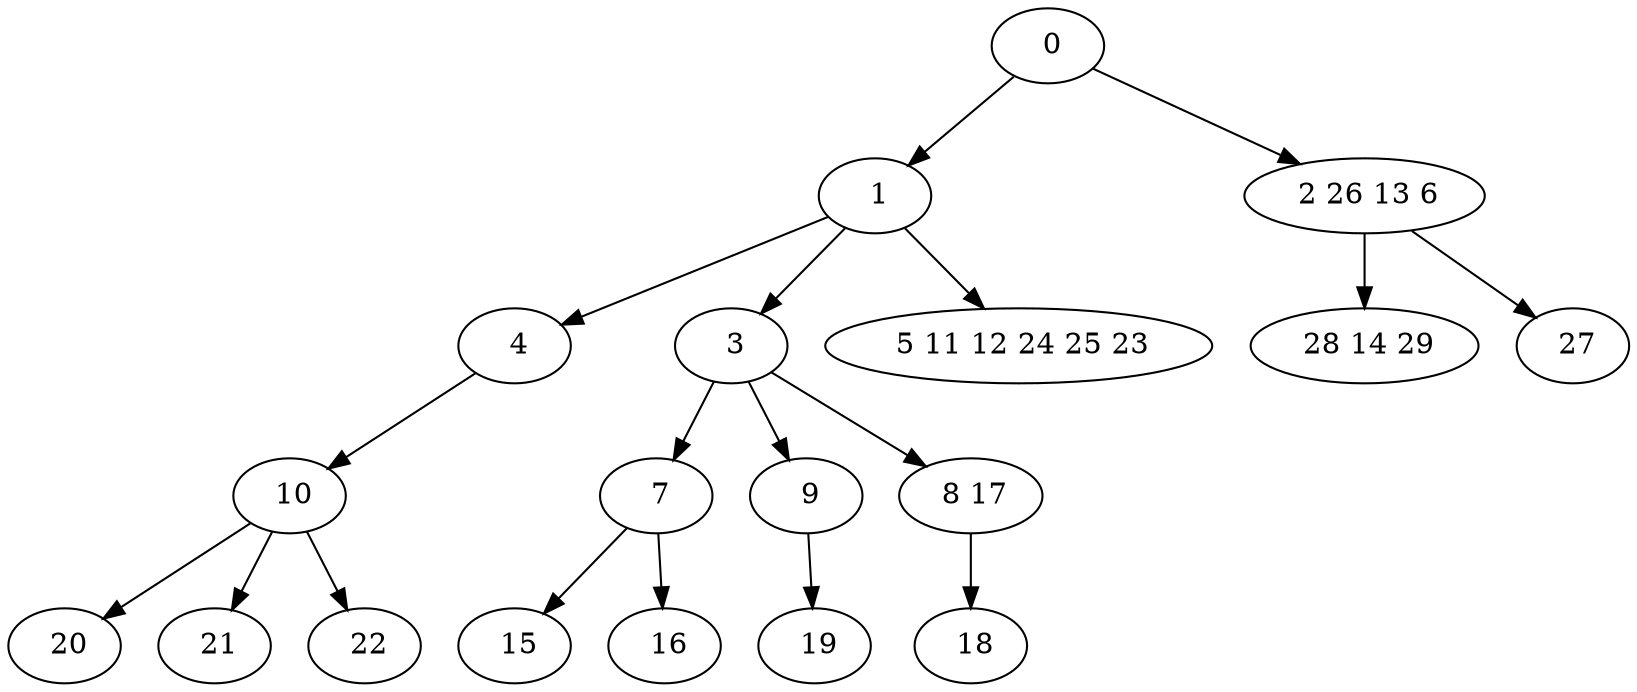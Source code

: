 digraph mytree {
" 0" -> " 1";
" 0" -> " 2 26 13 6";
" 1" -> " 4";
" 1" -> " 3";
" 1" -> " 5 11 12 24 25 23";
" 2 26 13 6" -> " 28 14 29";
" 2 26 13 6" -> " 27";
" 4" -> " 10";
" 3" -> " 7";
" 3" -> " 9";
" 3" -> " 8 17";
" 5 11 12 24 25 23";
" 7" -> " 15";
" 7" -> " 16";
" 9" -> " 19";
" 8 17" -> " 18";
" 10" -> " 20";
" 10" -> " 21";
" 10" -> " 22";
" 15";
" 16";
" 19";
" 20";
" 21";
" 22";
" 18";
" 28 14 29";
" 27";
}
